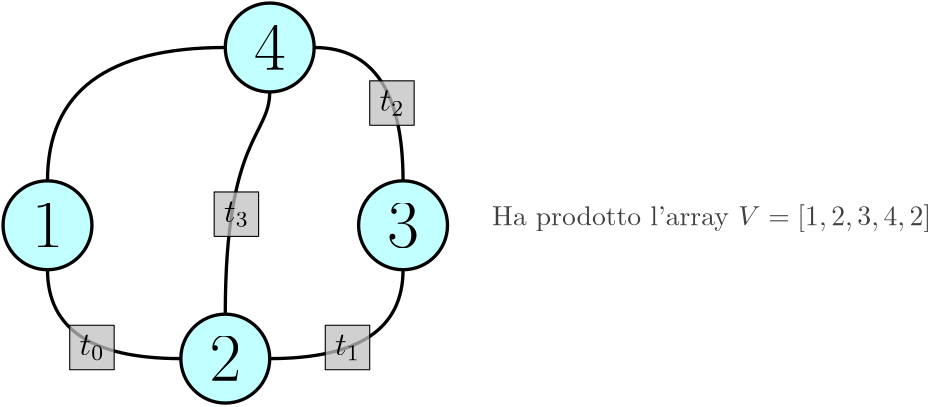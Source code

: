 <?xml version="1.0"?>
<!DOCTYPE ipe SYSTEM "ipe.dtd">
<ipe version="70218" creator="Ipe 7.2.28">
<info created="D:20240227210110" modified="D:20240227210402"/>
<ipestyle name="basic">
<symbol name="arrow/arc(spx)">
<path stroke="sym-stroke" fill="sym-stroke" pen="sym-pen">
0 0 m
-1 0.333 l
-1 -0.333 l
h
</path>
</symbol>
<symbol name="arrow/farc(spx)">
<path stroke="sym-stroke" fill="white" pen="sym-pen">
0 0 m
-1 0.333 l
-1 -0.333 l
h
</path>
</symbol>
<symbol name="arrow/ptarc(spx)">
<path stroke="sym-stroke" fill="sym-stroke" pen="sym-pen">
0 0 m
-1 0.333 l
-0.8 0 l
-1 -0.333 l
h
</path>
</symbol>
<symbol name="arrow/fptarc(spx)">
<path stroke="sym-stroke" fill="white" pen="sym-pen">
0 0 m
-1 0.333 l
-0.8 0 l
-1 -0.333 l
h
</path>
</symbol>
<symbol name="mark/circle(sx)" transformations="translations">
<path fill="sym-stroke">
0.6 0 0 0.6 0 0 e
0.4 0 0 0.4 0 0 e
</path>
</symbol>
<symbol name="mark/disk(sx)" transformations="translations">
<path fill="sym-stroke">
0.6 0 0 0.6 0 0 e
</path>
</symbol>
<symbol name="mark/fdisk(sfx)" transformations="translations">
<group>
<path fill="sym-fill">
0.5 0 0 0.5 0 0 e
</path>
<path fill="sym-stroke" fillrule="eofill">
0.6 0 0 0.6 0 0 e
0.4 0 0 0.4 0 0 e
</path>
</group>
</symbol>
<symbol name="mark/box(sx)" transformations="translations">
<path fill="sym-stroke" fillrule="eofill">
-0.6 -0.6 m
0.6 -0.6 l
0.6 0.6 l
-0.6 0.6 l
h
-0.4 -0.4 m
0.4 -0.4 l
0.4 0.4 l
-0.4 0.4 l
h
</path>
</symbol>
<symbol name="mark/square(sx)" transformations="translations">
<path fill="sym-stroke">
-0.6 -0.6 m
0.6 -0.6 l
0.6 0.6 l
-0.6 0.6 l
h
</path>
</symbol>
<symbol name="mark/fsquare(sfx)" transformations="translations">
<group>
<path fill="sym-fill">
-0.5 -0.5 m
0.5 -0.5 l
0.5 0.5 l
-0.5 0.5 l
h
</path>
<path fill="sym-stroke" fillrule="eofill">
-0.6 -0.6 m
0.6 -0.6 l
0.6 0.6 l
-0.6 0.6 l
h
-0.4 -0.4 m
0.4 -0.4 l
0.4 0.4 l
-0.4 0.4 l
h
</path>
</group>
</symbol>
<symbol name="mark/cross(sx)" transformations="translations">
<group>
<path fill="sym-stroke">
-0.43 -0.57 m
0.57 0.43 l
0.43 0.57 l
-0.57 -0.43 l
h
</path>
<path fill="sym-stroke">
-0.43 0.57 m
0.57 -0.43 l
0.43 -0.57 l
-0.57 0.43 l
h
</path>
</group>
</symbol>
<symbol name="arrow/fnormal(spx)">
<path stroke="sym-stroke" fill="white" pen="sym-pen">
0 0 m
-1 0.333 l
-1 -0.333 l
h
</path>
</symbol>
<symbol name="arrow/pointed(spx)">
<path stroke="sym-stroke" fill="sym-stroke" pen="sym-pen">
0 0 m
-1 0.333 l
-0.8 0 l
-1 -0.333 l
h
</path>
</symbol>
<symbol name="arrow/fpointed(spx)">
<path stroke="sym-stroke" fill="white" pen="sym-pen">
0 0 m
-1 0.333 l
-0.8 0 l
-1 -0.333 l
h
</path>
</symbol>
<symbol name="arrow/linear(spx)">
<path stroke="sym-stroke" pen="sym-pen">
-1 0.333 m
0 0 l
-1 -0.333 l
</path>
</symbol>
<symbol name="arrow/fdouble(spx)">
<path stroke="sym-stroke" fill="white" pen="sym-pen">
0 0 m
-1 0.333 l
-1 -0.333 l
h
-1 0 m
-2 0.333 l
-2 -0.333 l
h
</path>
</symbol>
<symbol name="arrow/double(spx)">
<path stroke="sym-stroke" fill="sym-stroke" pen="sym-pen">
0 0 m
-1 0.333 l
-1 -0.333 l
h
-1 0 m
-2 0.333 l
-2 -0.333 l
h
</path>
</symbol>
<symbol name="arrow/mid-normal(spx)">
<path stroke="sym-stroke" fill="sym-stroke" pen="sym-pen">
0.5 0 m
-0.5 0.333 l
-0.5 -0.333 l
h
</path>
</symbol>
<symbol name="arrow/mid-fnormal(spx)">
<path stroke="sym-stroke" fill="white" pen="sym-pen">
0.5 0 m
-0.5 0.333 l
-0.5 -0.333 l
h
</path>
</symbol>
<symbol name="arrow/mid-pointed(spx)">
<path stroke="sym-stroke" fill="sym-stroke" pen="sym-pen">
0.5 0 m
-0.5 0.333 l
-0.3 0 l
-0.5 -0.333 l
h
</path>
</symbol>
<symbol name="arrow/mid-fpointed(spx)">
<path stroke="sym-stroke" fill="white" pen="sym-pen">
0.5 0 m
-0.5 0.333 l
-0.3 0 l
-0.5 -0.333 l
h
</path>
</symbol>
<symbol name="arrow/mid-double(spx)">
<path stroke="sym-stroke" fill="sym-stroke" pen="sym-pen">
1 0 m
0 0.333 l
0 -0.333 l
h
0 0 m
-1 0.333 l
-1 -0.333 l
h
</path>
</symbol>
<symbol name="arrow/mid-fdouble(spx)">
<path stroke="sym-stroke" fill="white" pen="sym-pen">
1 0 m
0 0.333 l
0 -0.333 l
h
0 0 m
-1 0.333 l
-1 -0.333 l
h
</path>
</symbol>
<anglesize name="22.5 deg" value="22.5"/>
<anglesize name="30 deg" value="30"/>
<anglesize name="45 deg" value="45"/>
<anglesize name="60 deg" value="60"/>
<anglesize name="90 deg" value="90"/>
<arrowsize name="large" value="10"/>
<arrowsize name="small" value="5"/>
<arrowsize name="tiny" value="3"/>
<color name="blue" value="0 0 1"/>
<color name="brown" value="0.647 0.165 0.165"/>
<color name="darkblue" value="0 0 0.545"/>
<color name="darkcyan" value="0 0.545 0.545"/>
<color name="darkgray" value="0.663"/>
<color name="darkgreen" value="0 0.392 0"/>
<color name="darkmagenta" value="0.545 0 0.545"/>
<color name="darkorange" value="1 0.549 0"/>
<color name="darkred" value="0.545 0 0"/>
<color name="gold" value="1 0.843 0"/>
<color name="gray" value="0.745"/>
<color name="green" value="0 1 0"/>
<color name="lightblue" value="0.678 0.847 0.902"/>
<color name="lightcyan" value="0.878 1 1"/>
<color name="lightgray" value="0.827"/>
<color name="lightgreen" value="0.565 0.933 0.565"/>
<color name="lightyellow" value="1 1 0.878"/>
<color name="navy" value="0 0 0.502"/>
<color name="orange" value="1 0.647 0"/>
<color name="pink" value="1 0.753 0.796"/>
<color name="purple" value="0.627 0.125 0.941"/>
<color name="red" value="1 0 0"/>
<color name="seagreen" value="0.18 0.545 0.341"/>
<color name="turquoise" value="0.251 0.878 0.816"/>
<color name="violet" value="0.933 0.51 0.933"/>
<color name="yellow" value="1 1 0"/>
<dashstyle name="dash dot dotted" value="[4 2 1 2 1 2] 0"/>
<dashstyle name="dash dotted" value="[4 2 1 2] 0"/>
<dashstyle name="dashed" value="[4] 0"/>
<dashstyle name="dotted" value="[1 3] 0"/>
<gridsize name="10 pts (~3.5 mm)" value="10"/>
<gridsize name="14 pts (~5 mm)" value="14"/>
<gridsize name="16 pts (~6 mm)" value="16"/>
<gridsize name="20 pts (~7 mm)" value="20"/>
<gridsize name="28 pts (~10 mm)" value="28"/>
<gridsize name="32 pts (~12 mm)" value="32"/>
<gridsize name="4 pts" value="4"/>
<gridsize name="56 pts (~20 mm)" value="56"/>
<gridsize name="8 pts (~3 mm)" value="8"/>
<opacity name="10%" value="0.1"/>
<opacity name="30%" value="0.3"/>
<opacity name="50%" value="0.5"/>
<opacity name="75%" value="0.75"/>
<pen name="fat" value="1.2"/>
<pen name="heavier" value="0.8"/>
<pen name="ultrafat" value="2"/>
<symbolsize name="large" value="5"/>
<symbolsize name="small" value="2"/>
<symbolsize name="tiny" value="1.1"/>
<textsize name="Huge" value="\Huge"/>
<textsize name="LARGE" value="\LARGE"/>
<textsize name="Large" value="\Large"/>
<textsize name="footnote" value="\footnotesize"/>
<textsize name="huge" value="\huge"/>
<textsize name="large" value="\large"/>
<textsize name="script" value="\scriptsize"/>
<textsize name="small" value="\small"/>
<textsize name="tiny" value="\tiny"/>
<textstyle name="center" begin="\begin{center}" end="\end{center}"/>
<textstyle name="item" begin="\begin{itemize}\item{}" end="\end{itemize}"/>
<textstyle name="itemize" begin="\begin{itemize}" end="\end{itemize}"/>
<tiling name="falling" angle="-60" step="4" width="1"/>
<tiling name="rising" angle="30" step="4" width="1"/>
</ipestyle>
<page>
<layer name="alpha"/>
<view layers="alpha" active="alpha"/>
<path layer="alpha" matrix="1 0 0 1 -80 32" stroke="black" fill="0.682 1 1" pen="fat" opacity="75%" stroke-opacity="opaque">
16 0 0 16 128 544 e
</path>
<text matrix="1 0 0 1 -80 0" transformations="translations" pos="128 576" stroke="black" type="label" width="11.368" height="15.978" depth="0" halign="center" valign="center" size="Huge" style="math">1</text>
<path matrix="1 0 0 1 -16 -16" stroke="black" fill="0.682 1 1" pen="fat" opacity="75%" stroke-opacity="opaque">
16 0 0 16 128 544 e
</path>
<text matrix="1 0 0 1 -16 -48" transformations="translations" pos="128 576" stroke="black" type="label" width="11.368" height="15.978" depth="0" halign="center" valign="center" size="Huge" style="math">2</text>
<path matrix="1 0 0 1 48 32" stroke="black" fill="0.682 1 1" pen="fat" opacity="75%" stroke-opacity="opaque">
16 0 0 16 128 544 e
</path>
<text matrix="1 0 0 1 48 0" transformations="translations" pos="128 576" stroke="black" type="label" width="11.368" height="15.978" depth="0" halign="center" valign="center" size="Huge" style="math">3</text>
<path matrix="1 0 0 1 0 96" stroke="black" fill="0.682 1 1" pen="fat" opacity="75%" stroke-opacity="opaque">
16 0 0 16 128 544 e
</path>
<text matrix="1 0 0 1 0 64" transformations="translations" pos="128 576" stroke="black" type="label" width="11.368" height="15.978" depth="0" halign="center" valign="center" size="Huge" style="math">4</text>
<path matrix="1 0 0 1 -80 0" stroke="black" pen="fat">
128 560 m
128 528
176 528 c
</path>
<path matrix="1 0 0 1 -80 0" stroke="black" pen="fat">
208 528 m
256 528
256 560 c
</path>
<path matrix="1 0 0 1 -80 0" stroke="black" pen="fat">
256 592 m
256 640
224 640 c
</path>
<path matrix="1 0 0 1 -80 0" stroke="black" pen="fat">
208 624 m
208 608
192 608
192 544 c
</path>
<path matrix="1 0 0 1 24 -100" stroke="black" fill="0.753" opacity="75%" stroke-opacity="opaque">
32 640 m
32 624 l
48 624 l
48 640 l
h
</path>
<text matrix="1 0 0 1 -64 -44" transformations="translations" pos="128 576" stroke="black" type="label" width="8.959" height="7.357" depth="1.79" halign="center" valign="center" size="large" style="math">t_0 </text>
<path matrix="1 0 0 1 116 -100" stroke="black" fill="0.753" opacity="75%" stroke-opacity="opaque">
32 640 m
32 624 l
48 624 l
48 640 l
h
</path>
<text matrix="1 0 0 1 28 -44" transformations="translations" pos="128 576" stroke="black" type="label" width="8.959" height="7.357" depth="1.79" halign="center" valign="center" size="large" style="math">t_1</text>
<path matrix="1 0 0 1 132 -12" stroke="black" fill="0.753" opacity="75%" stroke-opacity="opaque">
32 640 m
32 624 l
48 624 l
48 640 l
h
</path>
<text matrix="1 0 0 1 44 44" transformations="translations" pos="128 576" stroke="black" type="label" width="8.959" height="7.357" depth="1.79" halign="center" valign="center" size="large" style="math">t_2</text>
<path matrix="1 0 0 1 76 -52" stroke="black" fill="0.753" opacity="75%" stroke-opacity="opaque">
32 640 m
32 624 l
48 624 l
48 640 l
h
</path>
<text matrix="1 0 0 1 -12 4" transformations="translations" pos="128 576" stroke="black" type="label" width="8.959" height="7.357" depth="1.79" halign="center" valign="center" size="large" style="math">t_3 </text>
<path stroke="black" pen="fat" opacity="50%" stroke-opacity="opaque">
48 592 m
48 640
112 640 c
</path>
<text transformations="translations" pos="208 576" stroke="black" type="label" width="158.102" height="7.473" depth="2.49" valign="baseline" opacity="75%">Ha prodotto l&apos;array \(V=[1,2,3,4,2]\)</text>
</page>
</ipe>
